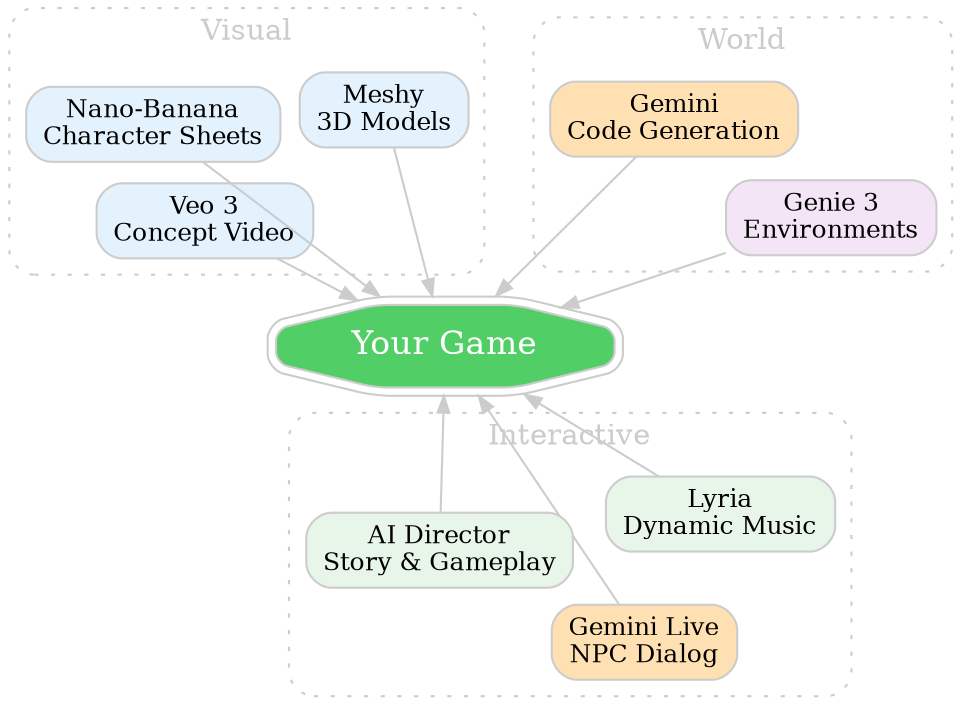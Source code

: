 digraph G {
    layout=fdp;
    size="8,6";
    ratio=compress;
    bgcolor="transparent";
    node [shape=box, style="rounded,filled", fontsize=12, fontcolor="black", color="#cccccc"];
    edge [arrowsize=0.8, color="#cccccc"];
    graph [fontcolor="white"];
    
    // Visual & Creative cluster
    subgraph cluster_visual {
        label="Visual";
        style="rounded,dotted";
        bgcolor="transparent";
        color="#cccccc";
        fontcolor="#cccccc";
        fontsize=14;
        veo [label="Veo 3\nConcept Video", fillcolor="#e3f2fd"];
        nano [label="Nano-Banana\nCharacter Sheets", fillcolor="#e3f2fd"];
        meshy [label="Meshy\n3D Models", fillcolor="#e3f2fd"];
    }
    
    // World & Environment cluster
    subgraph cluster_world {
        label="World";
        style="rounded,dotted";
        bgcolor="transparent";
        color="#cccccc";
        fontcolor="#cccccc";
        fontsize=14;
        genie [label="Genie 3\nEnvironments", fillcolor="#f3e5f5"];
        gemini_code [label="Gemini\nCode Generation", fillcolor="#ffe0b2"];
    }
    
    // Interactive Elements cluster
    subgraph cluster_interactive {
        label="Interactive";
        style="rounded,dotted";
        bgcolor="transparent";
        color="#cccccc";
        fontcolor="#cccccc";
        fontsize=14;
        lyria [label="Lyria\nDynamic Music", fillcolor="#e8f5e9"];
        gemini [label="Gemini Live\nNPC Dialog", fillcolor="#ffe0b2"];
        director [label="AI Director\nStory & Gameplay", fillcolor="#e8f5e9"];
    }
    
    // Game output - central
    game [label="Your Game", fillcolor="#51cf66", fontcolor="white", shape=doubleoctagon, fontsize=16];
    
    // Edges from services to game
    veo -> game;
    nano -> game;
    meshy -> game;
    genie -> game;
    lyria -> game;
    gemini -> game;
    gemini_code -> game;
    director -> game;
}
